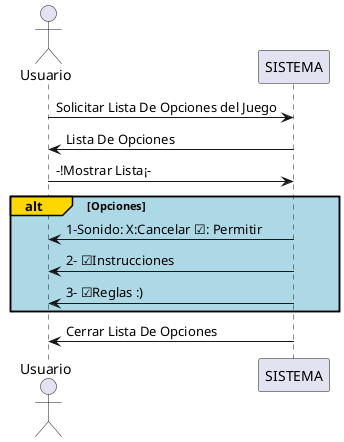 @startuml opciones del juego
actor Usuario
participant "SISTEMA" as SI




Usuario -> SI: Solicitar Lista De Opciones del Juego
SI -> Usuario: Lista De Opciones
 Usuario -> SI  :-!Mostrar Lista¡-

    alt#Gold #LightBlue Opciones
        SI -> Usuario : 1-Sonido: X:Cancelar ☑: Permitir
        SI -> Usuario: 2- ☑Instrucciones
        SI -> Usuario: 3- ☑Reglas :)
    end

    SI-> Usuario: Cerrar Lista De Opciones


    @enduml

